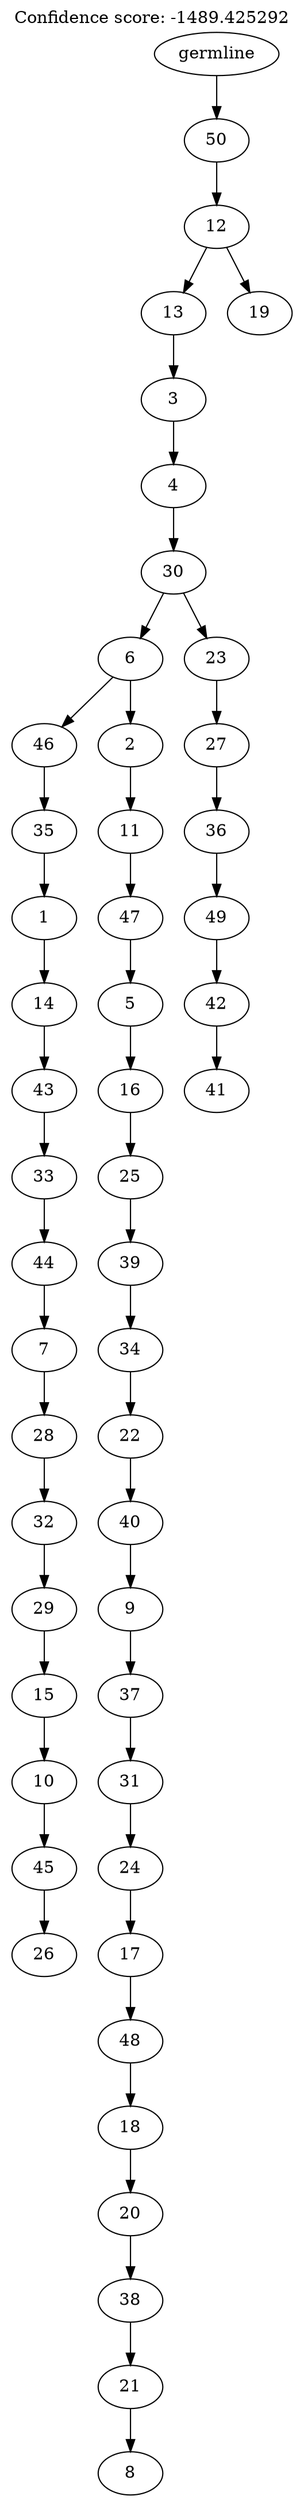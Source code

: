 digraph g {
	"49" -> "50";
	"50" [label="26"];
	"48" -> "49";
	"49" [label="45"];
	"47" -> "48";
	"48" [label="10"];
	"46" -> "47";
	"47" [label="15"];
	"45" -> "46";
	"46" [label="29"];
	"44" -> "45";
	"45" [label="32"];
	"43" -> "44";
	"44" [label="28"];
	"42" -> "43";
	"43" [label="7"];
	"41" -> "42";
	"42" [label="44"];
	"40" -> "41";
	"41" [label="33"];
	"39" -> "40";
	"40" [label="43"];
	"38" -> "39";
	"39" [label="14"];
	"37" -> "38";
	"38" [label="1"];
	"36" -> "37";
	"37" [label="35"];
	"34" -> "35";
	"35" [label="8"];
	"33" -> "34";
	"34" [label="21"];
	"32" -> "33";
	"33" [label="38"];
	"31" -> "32";
	"32" [label="20"];
	"30" -> "31";
	"31" [label="18"];
	"29" -> "30";
	"30" [label="48"];
	"28" -> "29";
	"29" [label="17"];
	"27" -> "28";
	"28" [label="24"];
	"26" -> "27";
	"27" [label="31"];
	"25" -> "26";
	"26" [label="37"];
	"24" -> "25";
	"25" [label="9"];
	"23" -> "24";
	"24" [label="40"];
	"22" -> "23";
	"23" [label="22"];
	"21" -> "22";
	"22" [label="34"];
	"20" -> "21";
	"21" [label="39"];
	"19" -> "20";
	"20" [label="25"];
	"18" -> "19";
	"19" [label="16"];
	"17" -> "18";
	"18" [label="5"];
	"16" -> "17";
	"17" [label="47"];
	"15" -> "16";
	"16" [label="11"];
	"14" -> "15";
	"15" [label="2"];
	"14" -> "36";
	"36" [label="46"];
	"12" -> "13";
	"13" [label="41"];
	"11" -> "12";
	"12" [label="42"];
	"10" -> "11";
	"11" [label="49"];
	"9" -> "10";
	"10" [label="36"];
	"8" -> "9";
	"9" [label="27"];
	"7" -> "8";
	"8" [label="23"];
	"7" -> "14";
	"14" [label="6"];
	"6" -> "7";
	"7" [label="30"];
	"5" -> "6";
	"6" [label="4"];
	"4" -> "5";
	"5" [label="3"];
	"2" -> "3";
	"3" [label="19"];
	"2" -> "4";
	"4" [label="13"];
	"1" -> "2";
	"2" [label="12"];
	"0" -> "1";
	"1" [label="50"];
	"0" [label="germline"];
	labelloc="t";
	label="Confidence score: -1489.425292";
}
